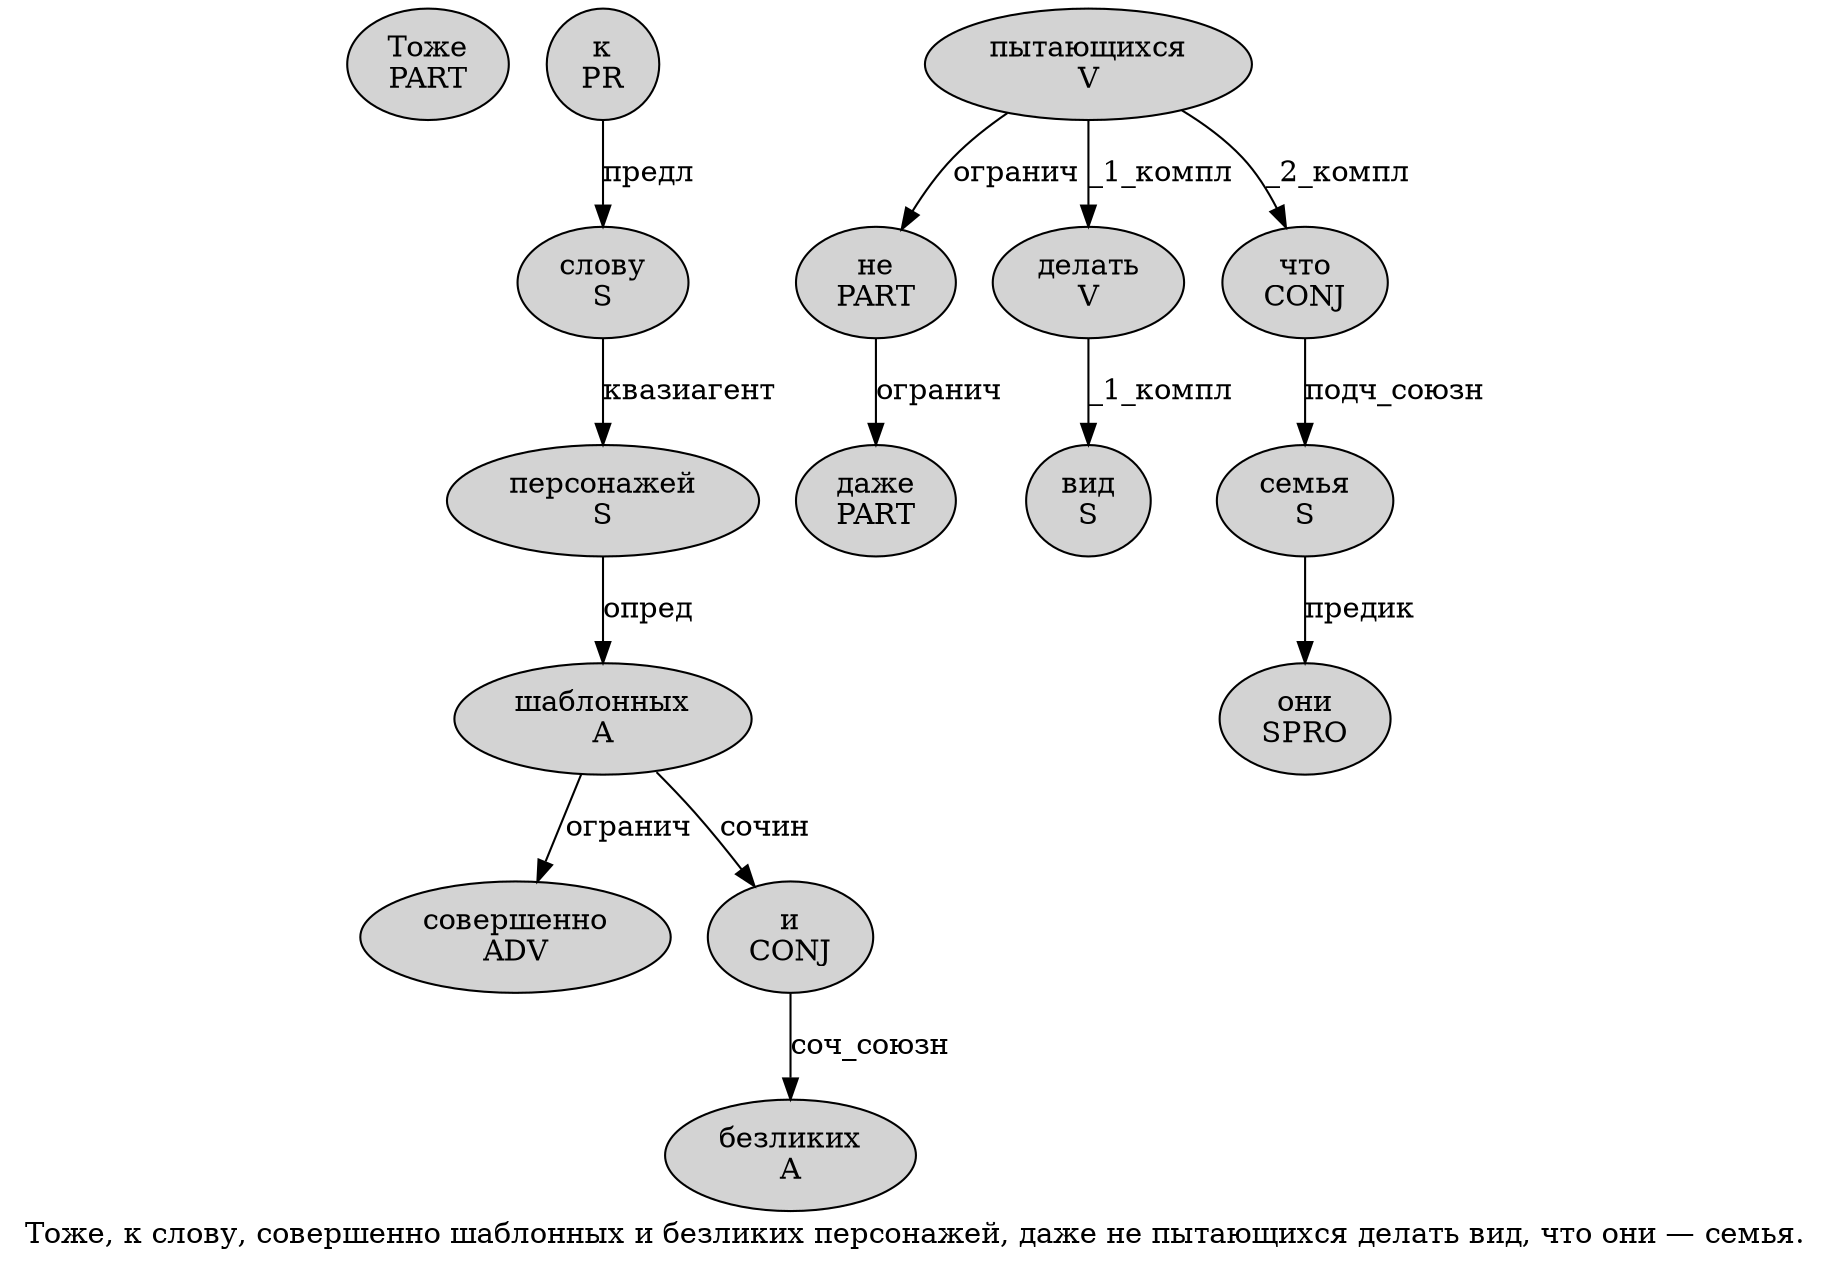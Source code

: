 digraph SENTENCE_4628 {
	graph [label="Тоже, к слову, совершенно шаблонных и безликих персонажей, даже не пытающихся делать вид, что они — семья."]
	node [style=filled]
		0 [label="Тоже
PART" color="" fillcolor=lightgray penwidth=1 shape=ellipse]
		2 [label="к
PR" color="" fillcolor=lightgray penwidth=1 shape=ellipse]
		3 [label="слову
S" color="" fillcolor=lightgray penwidth=1 shape=ellipse]
		5 [label="совершенно
ADV" color="" fillcolor=lightgray penwidth=1 shape=ellipse]
		6 [label="шаблонных
A" color="" fillcolor=lightgray penwidth=1 shape=ellipse]
		7 [label="и
CONJ" color="" fillcolor=lightgray penwidth=1 shape=ellipse]
		8 [label="безликих
A" color="" fillcolor=lightgray penwidth=1 shape=ellipse]
		9 [label="персонажей
S" color="" fillcolor=lightgray penwidth=1 shape=ellipse]
		11 [label="даже
PART" color="" fillcolor=lightgray penwidth=1 shape=ellipse]
		12 [label="не
PART" color="" fillcolor=lightgray penwidth=1 shape=ellipse]
		13 [label="пытающихся
V" color="" fillcolor=lightgray penwidth=1 shape=ellipse]
		14 [label="делать
V" color="" fillcolor=lightgray penwidth=1 shape=ellipse]
		15 [label="вид
S" color="" fillcolor=lightgray penwidth=1 shape=ellipse]
		17 [label="что
CONJ" color="" fillcolor=lightgray penwidth=1 shape=ellipse]
		18 [label="они
SPRO" color="" fillcolor=lightgray penwidth=1 shape=ellipse]
		20 [label="семья
S" color="" fillcolor=lightgray penwidth=1 shape=ellipse]
			20 -> 18 [label="предик"]
			17 -> 20 [label="подч_союзн"]
			14 -> 15 [label="_1_компл"]
			9 -> 6 [label="опред"]
			7 -> 8 [label="соч_союзн"]
			12 -> 11 [label="огранич"]
			3 -> 9 [label="квазиагент"]
			13 -> 12 [label="огранич"]
			13 -> 14 [label="_1_компл"]
			13 -> 17 [label="_2_компл"]
			6 -> 5 [label="огранич"]
			6 -> 7 [label="сочин"]
			2 -> 3 [label="предл"]
}